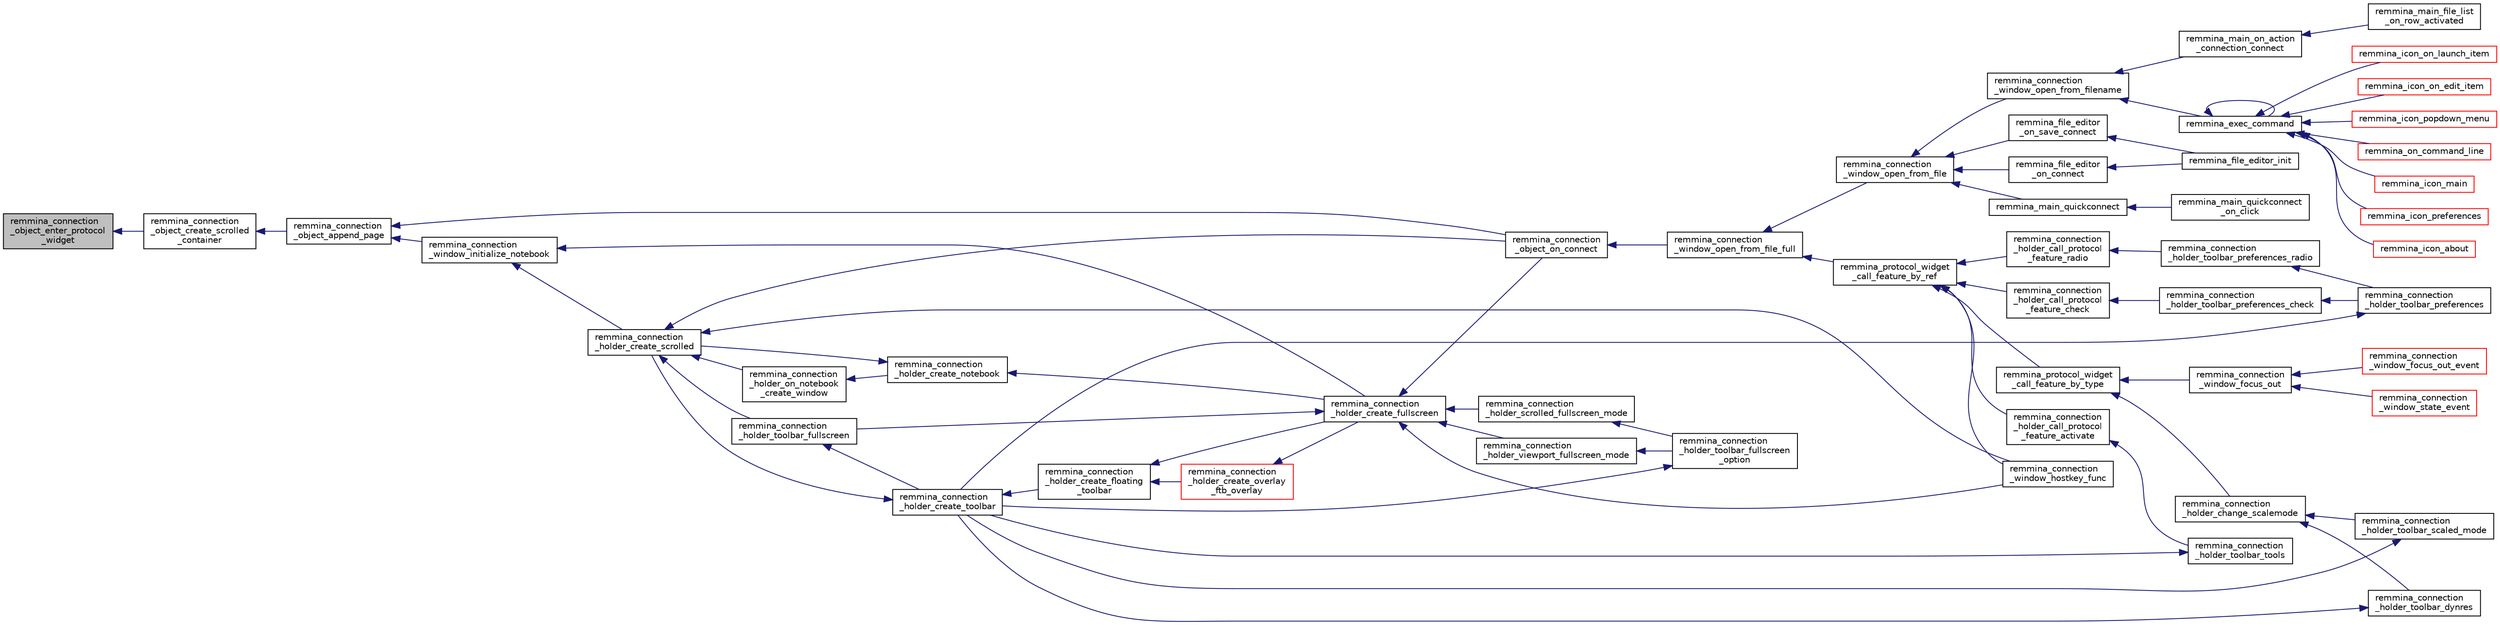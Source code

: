 digraph "remmina_connection_object_enter_protocol_widget"
{
  edge [fontname="Helvetica",fontsize="10",labelfontname="Helvetica",labelfontsize="10"];
  node [fontname="Helvetica",fontsize="10",shape=record];
  rankdir="LR";
  Node10872 [label="remmina_connection\l_object_enter_protocol\l_widget",height=0.2,width=0.4,color="black", fillcolor="grey75", style="filled", fontcolor="black"];
  Node10872 -> Node10873 [dir="back",color="midnightblue",fontsize="10",style="solid",fontname="Helvetica"];
  Node10873 [label="remmina_connection\l_object_create_scrolled\l_container",height=0.2,width=0.4,color="black", fillcolor="white", style="filled",URL="$remmina__connection__window_8c.html#a789a6a8ad49883d67479a264ef7befbe"];
  Node10873 -> Node10874 [dir="back",color="midnightblue",fontsize="10",style="solid",fontname="Helvetica"];
  Node10874 [label="remmina_connection\l_object_append_page",height=0.2,width=0.4,color="black", fillcolor="white", style="filled",URL="$remmina__connection__window_8c.html#ac06b41c974d5cfc6277f50b617a550bb"];
  Node10874 -> Node10875 [dir="back",color="midnightblue",fontsize="10",style="solid",fontname="Helvetica"];
  Node10875 [label="remmina_connection\l_window_initialize_notebook",height=0.2,width=0.4,color="black", fillcolor="white", style="filled",URL="$remmina__connection__window_8c.html#aa28770c2f7c156eb4574227310481041"];
  Node10875 -> Node10876 [dir="back",color="midnightblue",fontsize="10",style="solid",fontname="Helvetica"];
  Node10876 [label="remmina_connection\l_holder_create_scrolled",height=0.2,width=0.4,color="black", fillcolor="white", style="filled",URL="$remmina__connection__window_8c.html#a57b3656c37df65d276ddd50a16906dc7"];
  Node10876 -> Node10877 [dir="back",color="midnightblue",fontsize="10",style="solid",fontname="Helvetica"];
  Node10877 [label="remmina_connection\l_holder_toolbar_fullscreen",height=0.2,width=0.4,color="black", fillcolor="white", style="filled",URL="$remmina__connection__window_8c.html#a02ac20f50f1b7b816bd7208127efdbee"];
  Node10877 -> Node10878 [dir="back",color="midnightblue",fontsize="10",style="solid",fontname="Helvetica"];
  Node10878 [label="remmina_connection\l_holder_create_toolbar",height=0.2,width=0.4,color="black", fillcolor="white", style="filled",URL="$remmina__connection__window_8c.html#af8138da72278e9e9000276e08a6fd984"];
  Node10878 -> Node10879 [dir="back",color="midnightblue",fontsize="10",style="solid",fontname="Helvetica"];
  Node10879 [label="remmina_connection\l_holder_create_floating\l_toolbar",height=0.2,width=0.4,color="black", fillcolor="white", style="filled",URL="$remmina__connection__window_8c.html#a967dca6c1876afc3e6bcb763f9709d43"];
  Node10879 -> Node10880 [dir="back",color="midnightblue",fontsize="10",style="solid",fontname="Helvetica"];
  Node10880 [label="remmina_connection\l_holder_create_overlay\l_ftb_overlay",height=0.2,width=0.4,color="red", fillcolor="white", style="filled",URL="$remmina__connection__window_8c.html#ab2edcb806312b3367c70fbb13c383ae0"];
  Node10880 -> Node10882 [dir="back",color="midnightblue",fontsize="10",style="solid",fontname="Helvetica"];
  Node10882 [label="remmina_connection\l_holder_create_fullscreen",height=0.2,width=0.4,color="black", fillcolor="white", style="filled",URL="$remmina__connection__window_8c.html#ae67ca4d276339723c1ff87fc224eaccf"];
  Node10882 -> Node10877 [dir="back",color="midnightblue",fontsize="10",style="solid",fontname="Helvetica"];
  Node10882 -> Node10883 [dir="back",color="midnightblue",fontsize="10",style="solid",fontname="Helvetica"];
  Node10883 [label="remmina_connection\l_holder_viewport_fullscreen_mode",height=0.2,width=0.4,color="black", fillcolor="white", style="filled",URL="$remmina__connection__window_8c.html#a0e99d0ff8c39f2c6de508eee9ef498c5"];
  Node10883 -> Node10884 [dir="back",color="midnightblue",fontsize="10",style="solid",fontname="Helvetica"];
  Node10884 [label="remmina_connection\l_holder_toolbar_fullscreen\l_option",height=0.2,width=0.4,color="black", fillcolor="white", style="filled",URL="$remmina__connection__window_8c.html#a1415cdcbed0e6fe9a7978586bf132207"];
  Node10884 -> Node10878 [dir="back",color="midnightblue",fontsize="10",style="solid",fontname="Helvetica"];
  Node10882 -> Node10885 [dir="back",color="midnightblue",fontsize="10",style="solid",fontname="Helvetica"];
  Node10885 [label="remmina_connection\l_holder_scrolled_fullscreen_mode",height=0.2,width=0.4,color="black", fillcolor="white", style="filled",URL="$remmina__connection__window_8c.html#aa25cae5c0e15e13b817b925e42a044a9"];
  Node10885 -> Node10884 [dir="back",color="midnightblue",fontsize="10",style="solid",fontname="Helvetica"];
  Node10882 -> Node10886 [dir="back",color="midnightblue",fontsize="10",style="solid",fontname="Helvetica"];
  Node10886 [label="remmina_connection\l_window_hostkey_func",height=0.2,width=0.4,color="black", fillcolor="white", style="filled",URL="$remmina__connection__window_8c.html#abef663d930076deb3105f86dabe2a9c3"];
  Node10882 -> Node10887 [dir="back",color="midnightblue",fontsize="10",style="solid",fontname="Helvetica"];
  Node10887 [label="remmina_connection\l_object_on_connect",height=0.2,width=0.4,color="black", fillcolor="white", style="filled",URL="$remmina__connection__window_8c.html#a0ad685a873ecef95ec13caba17e0c22e"];
  Node10887 -> Node10888 [dir="back",color="midnightblue",fontsize="10",style="solid",fontname="Helvetica"];
  Node10888 [label="remmina_connection\l_window_open_from_file_full",height=0.2,width=0.4,color="black", fillcolor="white", style="filled",URL="$remmina__connection__window_8h.html#adbf2b670ca3bae96a99cb0b36021a961"];
  Node10888 -> Node10889 [dir="back",color="midnightblue",fontsize="10",style="solid",fontname="Helvetica"];
  Node10889 [label="remmina_connection\l_window_open_from_file",height=0.2,width=0.4,color="black", fillcolor="white", style="filled",URL="$remmina__connection__window_8h.html#a1c7f722a89609523cc4de079cc82f23c"];
  Node10889 -> Node10890 [dir="back",color="midnightblue",fontsize="10",style="solid",fontname="Helvetica"];
  Node10890 [label="remmina_connection\l_window_open_from_filename",height=0.2,width=0.4,color="black", fillcolor="white", style="filled",URL="$remmina__connection__window_8h.html#ab0ed27ef360efc7d92906cbabf9da5db"];
  Node10890 -> Node10891 [dir="back",color="midnightblue",fontsize="10",style="solid",fontname="Helvetica"];
  Node10891 [label="remmina_exec_command",height=0.2,width=0.4,color="black", fillcolor="white", style="filled",URL="$remmina__exec_8h.html#a424cabdcff647797061e7482049d62a7"];
  Node10891 -> Node10892 [dir="back",color="midnightblue",fontsize="10",style="solid",fontname="Helvetica"];
  Node10892 [label="remmina_on_command_line",height=0.2,width=0.4,color="red", fillcolor="white", style="filled",URL="$remmina_8c.html#aeb286fc5bd52ab5382ab8cb495dc2914"];
  Node10891 -> Node10891 [dir="back",color="midnightblue",fontsize="10",style="solid",fontname="Helvetica"];
  Node10891 -> Node10894 [dir="back",color="midnightblue",fontsize="10",style="solid",fontname="Helvetica"];
  Node10894 [label="remmina_icon_main",height=0.2,width=0.4,color="red", fillcolor="white", style="filled",URL="$remmina__icon_8c.html#a920476110ab6410c8fc8cf734109e497"];
  Node10891 -> Node10905 [dir="back",color="midnightblue",fontsize="10",style="solid",fontname="Helvetica"];
  Node10905 [label="remmina_icon_preferences",height=0.2,width=0.4,color="red", fillcolor="white", style="filled",URL="$remmina__icon_8c.html#ad3b0e3d12e4854eae05b1afea19da404"];
  Node10891 -> Node10906 [dir="back",color="midnightblue",fontsize="10",style="solid",fontname="Helvetica"];
  Node10906 [label="remmina_icon_about",height=0.2,width=0.4,color="red", fillcolor="white", style="filled",URL="$remmina__icon_8c.html#a5cdf1958ef01e49889bcee2e90e2cf71"];
  Node10891 -> Node10907 [dir="back",color="midnightblue",fontsize="10",style="solid",fontname="Helvetica"];
  Node10907 [label="remmina_icon_on_launch_item",height=0.2,width=0.4,color="red", fillcolor="white", style="filled",URL="$remmina__icon_8c.html#ad1699688680e12abcfd5c74dd2f76d83"];
  Node10891 -> Node10910 [dir="back",color="midnightblue",fontsize="10",style="solid",fontname="Helvetica"];
  Node10910 [label="remmina_icon_on_edit_item",height=0.2,width=0.4,color="red", fillcolor="white", style="filled",URL="$remmina__icon_8c.html#af8708120906a8dc41a7998ebf9ecd129"];
  Node10891 -> Node10911 [dir="back",color="midnightblue",fontsize="10",style="solid",fontname="Helvetica"];
  Node10911 [label="remmina_icon_popdown_menu",height=0.2,width=0.4,color="red", fillcolor="white", style="filled",URL="$remmina__icon_8c.html#a444be76e3c3a065279c5f9abc7fae833"];
  Node10890 -> Node10912 [dir="back",color="midnightblue",fontsize="10",style="solid",fontname="Helvetica"];
  Node10912 [label="remmina_main_on_action\l_connection_connect",height=0.2,width=0.4,color="black", fillcolor="white", style="filled",URL="$remmina__main_8c.html#ae023d1cb099a4f7bee79f13760566cbf"];
  Node10912 -> Node10913 [dir="back",color="midnightblue",fontsize="10",style="solid",fontname="Helvetica"];
  Node10913 [label="remmina_main_file_list\l_on_row_activated",height=0.2,width=0.4,color="black", fillcolor="white", style="filled",URL="$remmina__main_8c.html#aba1a89a2400c5cc8373c6bd34602ac10"];
  Node10889 -> Node10914 [dir="back",color="midnightblue",fontsize="10",style="solid",fontname="Helvetica"];
  Node10914 [label="remmina_file_editor\l_on_connect",height=0.2,width=0.4,color="black", fillcolor="white", style="filled",URL="$remmina__file__editor_8c.html#a73b8581fd1fd77532b748d91a2951f25"];
  Node10914 -> Node10898 [dir="back",color="midnightblue",fontsize="10",style="solid",fontname="Helvetica"];
  Node10898 [label="remmina_file_editor_init",height=0.2,width=0.4,color="black", fillcolor="white", style="filled",URL="$remmina__file__editor_8c.html#a9afd8d41c66f547320930eb331f3124d"];
  Node10889 -> Node10899 [dir="back",color="midnightblue",fontsize="10",style="solid",fontname="Helvetica"];
  Node10899 [label="remmina_file_editor\l_on_save_connect",height=0.2,width=0.4,color="black", fillcolor="white", style="filled",URL="$remmina__file__editor_8c.html#a57224f3f69f04f398de563b71be6b18e"];
  Node10899 -> Node10898 [dir="back",color="midnightblue",fontsize="10",style="solid",fontname="Helvetica"];
  Node10889 -> Node10915 [dir="back",color="midnightblue",fontsize="10",style="solid",fontname="Helvetica"];
  Node10915 [label="remmina_main_quickconnect",height=0.2,width=0.4,color="black", fillcolor="white", style="filled",URL="$remmina__main_8c.html#a802458852abacebfb16f1f4295806a01"];
  Node10915 -> Node10916 [dir="back",color="midnightblue",fontsize="10",style="solid",fontname="Helvetica"];
  Node10916 [label="remmina_main_quickconnect\l_on_click",height=0.2,width=0.4,color="black", fillcolor="white", style="filled",URL="$remmina__main_8c.html#a210e9e04c7c97cc86412044de31f659d"];
  Node10888 -> Node10917 [dir="back",color="midnightblue",fontsize="10",style="solid",fontname="Helvetica"];
  Node10917 [label="remmina_protocol_widget\l_call_feature_by_ref",height=0.2,width=0.4,color="black", fillcolor="white", style="filled",URL="$remmina__protocol__widget_8h.html#a605b69a9aa4393024369cc5070488692"];
  Node10917 -> Node10918 [dir="back",color="midnightblue",fontsize="10",style="solid",fontname="Helvetica"];
  Node10918 [label="remmina_connection\l_holder_call_protocol\l_feature_radio",height=0.2,width=0.4,color="black", fillcolor="white", style="filled",URL="$remmina__connection__window_8c.html#a86280cb973101817f7410af393bc2f98"];
  Node10918 -> Node10919 [dir="back",color="midnightblue",fontsize="10",style="solid",fontname="Helvetica"];
  Node10919 [label="remmina_connection\l_holder_toolbar_preferences_radio",height=0.2,width=0.4,color="black", fillcolor="white", style="filled",URL="$remmina__connection__window_8c.html#a1ddab4aacc284c606ab237eae9c0b5a9"];
  Node10919 -> Node10920 [dir="back",color="midnightblue",fontsize="10",style="solid",fontname="Helvetica"];
  Node10920 [label="remmina_connection\l_holder_toolbar_preferences",height=0.2,width=0.4,color="black", fillcolor="white", style="filled",URL="$remmina__connection__window_8c.html#a78ec7d6e66d6e6569c1a9a0230c74bc8"];
  Node10920 -> Node10878 [dir="back",color="midnightblue",fontsize="10",style="solid",fontname="Helvetica"];
  Node10917 -> Node10921 [dir="back",color="midnightblue",fontsize="10",style="solid",fontname="Helvetica"];
  Node10921 [label="remmina_connection\l_holder_call_protocol\l_feature_check",height=0.2,width=0.4,color="black", fillcolor="white", style="filled",URL="$remmina__connection__window_8c.html#a8d924ded7fe147df8b5f113e2fb1d6e7"];
  Node10921 -> Node10922 [dir="back",color="midnightblue",fontsize="10",style="solid",fontname="Helvetica"];
  Node10922 [label="remmina_connection\l_holder_toolbar_preferences_check",height=0.2,width=0.4,color="black", fillcolor="white", style="filled",URL="$remmina__connection__window_8c.html#ada0dce340f5f1484c496a2357e8a2c69"];
  Node10922 -> Node10920 [dir="back",color="midnightblue",fontsize="10",style="solid",fontname="Helvetica"];
  Node10917 -> Node10923 [dir="back",color="midnightblue",fontsize="10",style="solid",fontname="Helvetica"];
  Node10923 [label="remmina_connection\l_holder_call_protocol\l_feature_activate",height=0.2,width=0.4,color="black", fillcolor="white", style="filled",URL="$remmina__connection__window_8c.html#a4507b43c6fd10bc68d9512c6b253a552"];
  Node10923 -> Node10924 [dir="back",color="midnightblue",fontsize="10",style="solid",fontname="Helvetica"];
  Node10924 [label="remmina_connection\l_holder_toolbar_tools",height=0.2,width=0.4,color="black", fillcolor="white", style="filled",URL="$remmina__connection__window_8c.html#a51cc0b2274049920f67c71047bd76213"];
  Node10924 -> Node10878 [dir="back",color="midnightblue",fontsize="10",style="solid",fontname="Helvetica"];
  Node10917 -> Node10886 [dir="back",color="midnightblue",fontsize="10",style="solid",fontname="Helvetica"];
  Node10917 -> Node10925 [dir="back",color="midnightblue",fontsize="10",style="solid",fontname="Helvetica"];
  Node10925 [label="remmina_protocol_widget\l_call_feature_by_type",height=0.2,width=0.4,color="black", fillcolor="white", style="filled",URL="$remmina__protocol__widget_8h.html#a6a630e96e5b914d60d678ae8eaad4cd9"];
  Node10925 -> Node10926 [dir="back",color="midnightblue",fontsize="10",style="solid",fontname="Helvetica"];
  Node10926 [label="remmina_connection\l_holder_change_scalemode",height=0.2,width=0.4,color="black", fillcolor="white", style="filled",URL="$remmina__connection__window_8c.html#a5565ebedf82eb9f2d54b7f447b4c930e"];
  Node10926 -> Node10927 [dir="back",color="midnightblue",fontsize="10",style="solid",fontname="Helvetica"];
  Node10927 [label="remmina_connection\l_holder_toolbar_dynres",height=0.2,width=0.4,color="black", fillcolor="white", style="filled",URL="$remmina__connection__window_8c.html#a576e3800c7371f63b27e3832848ac4e5"];
  Node10927 -> Node10878 [dir="back",color="midnightblue",fontsize="10",style="solid",fontname="Helvetica"];
  Node10926 -> Node10928 [dir="back",color="midnightblue",fontsize="10",style="solid",fontname="Helvetica"];
  Node10928 [label="remmina_connection\l_holder_toolbar_scaled_mode",height=0.2,width=0.4,color="black", fillcolor="white", style="filled",URL="$remmina__connection__window_8c.html#ad6136dd7c0867a5a5f1c0b0645632ee4"];
  Node10928 -> Node10878 [dir="back",color="midnightblue",fontsize="10",style="solid",fontname="Helvetica"];
  Node10925 -> Node10929 [dir="back",color="midnightblue",fontsize="10",style="solid",fontname="Helvetica"];
  Node10929 [label="remmina_connection\l_window_focus_out",height=0.2,width=0.4,color="black", fillcolor="white", style="filled",URL="$remmina__connection__window_8c.html#a8c242e0a7ee57ed79099c330d696b43f"];
  Node10929 -> Node10930 [dir="back",color="midnightblue",fontsize="10",style="solid",fontname="Helvetica"];
  Node10930 [label="remmina_connection\l_window_focus_out_event",height=0.2,width=0.4,color="red", fillcolor="white", style="filled",URL="$remmina__connection__window_8c.html#a539828a1dd435bee083d82136691176c"];
  Node10929 -> Node10932 [dir="back",color="midnightblue",fontsize="10",style="solid",fontname="Helvetica"];
  Node10932 [label="remmina_connection\l_window_state_event",height=0.2,width=0.4,color="red", fillcolor="white", style="filled",URL="$remmina__connection__window_8c.html#a174d5b1e983a96c98aae2e8078f462bd"];
  Node10879 -> Node10882 [dir="back",color="midnightblue",fontsize="10",style="solid",fontname="Helvetica"];
  Node10878 -> Node10876 [dir="back",color="midnightblue",fontsize="10",style="solid",fontname="Helvetica"];
  Node10876 -> Node10933 [dir="back",color="midnightblue",fontsize="10",style="solid",fontname="Helvetica"];
  Node10933 [label="remmina_connection\l_holder_on_notebook\l_create_window",height=0.2,width=0.4,color="black", fillcolor="white", style="filled",URL="$remmina__connection__window_8c.html#a2f5fc595c1aad851962aa58e2009bcce"];
  Node10933 -> Node10934 [dir="back",color="midnightblue",fontsize="10",style="solid",fontname="Helvetica"];
  Node10934 [label="remmina_connection\l_holder_create_notebook",height=0.2,width=0.4,color="black", fillcolor="white", style="filled",URL="$remmina__connection__window_8c.html#ae616dc409c5775dc73d9a83c1f081705"];
  Node10934 -> Node10876 [dir="back",color="midnightblue",fontsize="10",style="solid",fontname="Helvetica"];
  Node10934 -> Node10882 [dir="back",color="midnightblue",fontsize="10",style="solid",fontname="Helvetica"];
  Node10876 -> Node10886 [dir="back",color="midnightblue",fontsize="10",style="solid",fontname="Helvetica"];
  Node10876 -> Node10887 [dir="back",color="midnightblue",fontsize="10",style="solid",fontname="Helvetica"];
  Node10875 -> Node10882 [dir="back",color="midnightblue",fontsize="10",style="solid",fontname="Helvetica"];
  Node10874 -> Node10887 [dir="back",color="midnightblue",fontsize="10",style="solid",fontname="Helvetica"];
}
